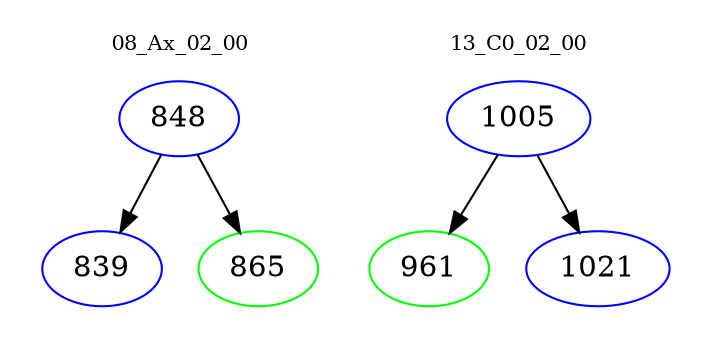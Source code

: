 digraph{
subgraph cluster_0 {
color = white
label = "08_Ax_02_00";
fontsize=10;
T0_848 [label="848", color="blue"]
T0_848 -> T0_839 [color="black"]
T0_839 [label="839", color="blue"]
T0_848 -> T0_865 [color="black"]
T0_865 [label="865", color="green"]
}
subgraph cluster_1 {
color = white
label = "13_C0_02_00";
fontsize=10;
T1_1005 [label="1005", color="blue"]
T1_1005 -> T1_961 [color="black"]
T1_961 [label="961", color="green"]
T1_1005 -> T1_1021 [color="black"]
T1_1021 [label="1021", color="blue"]
}
}
